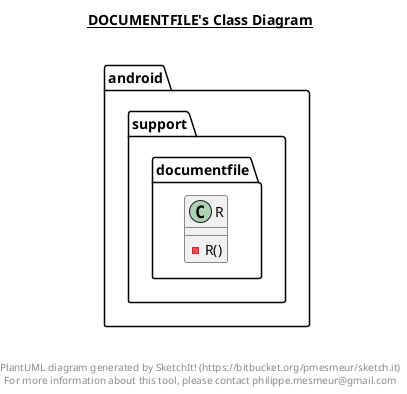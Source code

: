 @startuml

title __DOCUMENTFILE's Class Diagram__\n

  namespace android.support.documentfile {
    class android.support.documentfile.R {
        - R()
    }
  }
  



right footer


PlantUML diagram generated by SketchIt! (https://bitbucket.org/pmesmeur/sketch.it)
For more information about this tool, please contact philippe.mesmeur@gmail.com
endfooter

@enduml
